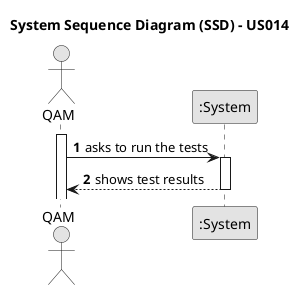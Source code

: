 @startuml
skinparam monochrome true
skinparam packageStyle rectangle
skinparam shadowing false

title System Sequence Diagram (SSD) - US014

autonumber

actor "QAM" as QAM
participant ":System" as System

activate QAM

    QAM -> System : asks to run the tests
    activate System

        System --> QAM : shows test results
    deactivate System

@enduml